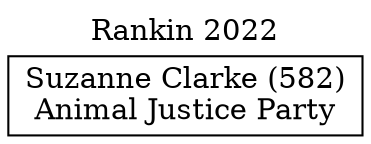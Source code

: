// House preference flow
digraph "Suzanne Clarke (582)_Rankin_2022" {
	graph [label="Rankin 2022" labelloc=t mclimit=10]
	node [shape=box]
	"Suzanne Clarke (582)" [label="Suzanne Clarke (582)
Animal Justice Party"]
}

